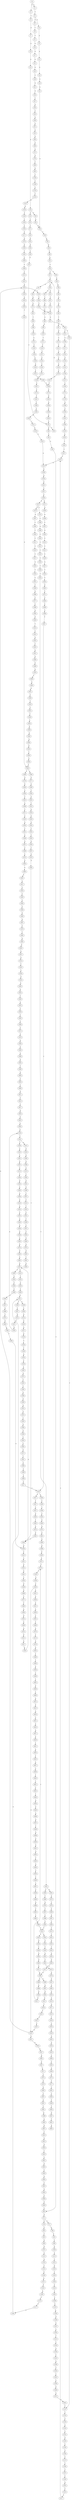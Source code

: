 strict digraph  {
	S0 -> S1 [ label = C ];
	S0 -> S2 [ label = G ];
	S1 -> S3 [ label = T ];
	S2 -> S4 [ label = T ];
	S3 -> S5 [ label = A ];
	S3 -> S6 [ label = G ];
	S4 -> S7 [ label = G ];
	S5 -> S8 [ label = T ];
	S6 -> S9 [ label = G ];
	S7 -> S10 [ label = G ];
	S8 -> S11 [ label = T ];
	S9 -> S12 [ label = A ];
	S10 -> S13 [ label = A ];
	S11 -> S14 [ label = G ];
	S12 -> S15 [ label = A ];
	S13 -> S16 [ label = A ];
	S14 -> S17 [ label = G ];
	S15 -> S18 [ label = G ];
	S16 -> S19 [ label = C ];
	S16 -> S20 [ label = G ];
	S17 -> S21 [ label = A ];
	S18 -> S22 [ label = A ];
	S19 -> S23 [ label = C ];
	S20 -> S24 [ label = A ];
	S21 -> S25 [ label = A ];
	S22 -> S26 [ label = A ];
	S23 -> S27 [ label = T ];
	S24 -> S26 [ label = A ];
	S25 -> S28 [ label = C ];
	S26 -> S29 [ label = C ];
	S27 -> S30 [ label = C ];
	S28 -> S31 [ label = G ];
	S29 -> S32 [ label = G ];
	S30 -> S33 [ label = G ];
	S31 -> S34 [ label = G ];
	S32 -> S35 [ label = G ];
	S33 -> S36 [ label = G ];
	S34 -> S37 [ label = T ];
	S35 -> S38 [ label = C ];
	S36 -> S39 [ label = C ];
	S37 -> S40 [ label = A ];
	S38 -> S41 [ label = A ];
	S39 -> S42 [ label = A ];
	S40 -> S43 [ label = C ];
	S41 -> S44 [ label = C ];
	S42 -> S45 [ label = C ];
	S43 -> S46 [ label = G ];
	S44 -> S47 [ label = C ];
	S44 -> S48 [ label = T ];
	S45 -> S49 [ label = G ];
	S45 -> S50 [ label = C ];
	S46 -> S51 [ label = A ];
	S47 -> S52 [ label = G ];
	S48 -> S53 [ label = G ];
	S49 -> S54 [ label = C ];
	S50 -> S52 [ label = G ];
	S51 -> S55 [ label = A ];
	S52 -> S56 [ label = A ];
	S52 -> S57 [ label = G ];
	S53 -> S58 [ label = G ];
	S54 -> S59 [ label = G ];
	S55 -> S60 [ label = G ];
	S56 -> S61 [ label = G ];
	S56 -> S62 [ label = A ];
	S57 -> S63 [ label = G ];
	S58 -> S64 [ label = G ];
	S59 -> S65 [ label = C ];
	S60 -> S66 [ label = A ];
	S61 -> S67 [ label = T ];
	S62 -> S68 [ label = T ];
	S63 -> S69 [ label = A ];
	S64 -> S70 [ label = A ];
	S65 -> S71 [ label = G ];
	S66 -> S72 [ label = A ];
	S67 -> S73 [ label = C ];
	S68 -> S74 [ label = G ];
	S69 -> S75 [ label = A ];
	S70 -> S76 [ label = A ];
	S71 -> S77 [ label = C ];
	S71 -> S78 [ label = G ];
	S72 -> S79 [ label = G ];
	S73 -> S80 [ label = C ];
	S74 -> S81 [ label = T ];
	S75 -> S82 [ label = T ];
	S76 -> S83 [ label = C ];
	S77 -> S84 [ label = G ];
	S78 -> S85 [ label = C ];
	S79 -> S86 [ label = T ];
	S80 -> S87 [ label = A ];
	S81 -> S88 [ label = A ];
	S82 -> S89 [ label = T ];
	S83 -> S90 [ label = T ];
	S84 -> S91 [ label = T ];
	S85 -> S92 [ label = T ];
	S86 -> S93 [ label = G ];
	S87 -> S94 [ label = G ];
	S88 -> S95 [ label = G ];
	S89 -> S96 [ label = G ];
	S90 -> S97 [ label = G ];
	S91 -> S98 [ label = C ];
	S92 -> S99 [ label = G ];
	S93 -> S100 [ label = T ];
	S94 -> S101 [ label = T ];
	S94 -> S102 [ label = C ];
	S95 -> S103 [ label = T ];
	S96 -> S104 [ label = A ];
	S97 -> S105 [ label = G ];
	S98 -> S106 [ label = G ];
	S99 -> S107 [ label = G ];
	S100 -> S108 [ label = C ];
	S101 -> S109 [ label = A ];
	S102 -> S110 [ label = T ];
	S103 -> S111 [ label = T ];
	S104 -> S112 [ label = A ];
	S105 -> S113 [ label = A ];
	S106 -> S114 [ label = A ];
	S107 -> S115 [ label = A ];
	S108 -> S116 [ label = C ];
	S109 -> S117 [ label = G ];
	S110 -> S118 [ label = T ];
	S111 -> S119 [ label = T ];
	S112 -> S120 [ label = C ];
	S113 -> S121 [ label = C ];
	S114 -> S122 [ label = C ];
	S115 -> S123 [ label = A ];
	S116 -> S124 [ label = T ];
	S117 -> S125 [ label = G ];
	S118 -> S126 [ label = C ];
	S119 -> S127 [ label = C ];
	S120 -> S128 [ label = C ];
	S121 -> S129 [ label = C ];
	S122 -> S130 [ label = G ];
	S123 -> S131 [ label = T ];
	S124 -> S132 [ label = G ];
	S125 -> S133 [ label = G ];
	S126 -> S134 [ label = A ];
	S127 -> S135 [ label = A ];
	S128 -> S136 [ label = C ];
	S129 -> S137 [ label = C ];
	S130 -> S138 [ label = C ];
	S131 -> S139 [ label = G ];
	S132 -> S140 [ label = G ];
	S133 -> S141 [ label = T ];
	S134 -> S142 [ label = C ];
	S135 -> S143 [ label = C ];
	S136 -> S144 [ label = G ];
	S137 -> S145 [ label = G ];
	S138 -> S146 [ label = G ];
	S139 -> S147 [ label = G ];
	S140 -> S148 [ label = C ];
	S141 -> S149 [ label = C ];
	S142 -> S150 [ label = G ];
	S143 -> S151 [ label = T ];
	S144 -> S152 [ label = T ];
	S145 -> S153 [ label = T ];
	S146 -> S154 [ label = C ];
	S147 -> S155 [ label = G ];
	S148 -> S156 [ label = C ];
	S149 -> S157 [ label = A ];
	S150 -> S158 [ label = C ];
	S151 -> S159 [ label = C ];
	S152 -> S160 [ label = C ];
	S153 -> S161 [ label = C ];
	S154 -> S162 [ label = C ];
	S155 -> S163 [ label = G ];
	S156 -> S164 [ label = T ];
	S157 -> S165 [ label = C ];
	S158 -> S166 [ label = C ];
	S159 -> S167 [ label = C ];
	S160 -> S168 [ label = T ];
	S161 -> S168 [ label = T ];
	S162 -> S169 [ label = T ];
	S163 -> S170 [ label = T ];
	S164 -> S171 [ label = G ];
	S165 -> S172 [ label = T ];
	S166 -> S173 [ label = C ];
	S167 -> S174 [ label = T ];
	S168 -> S175 [ label = C ];
	S169 -> S176 [ label = C ];
	S170 -> S177 [ label = C ];
	S171 -> S178 [ label = G ];
	S172 -> S179 [ label = C ];
	S173 -> S180 [ label = T ];
	S174 -> S181 [ label = T ];
	S175 -> S182 [ label = G ];
	S176 -> S183 [ label = G ];
	S177 -> S184 [ label = C ];
	S178 -> S185 [ label = G ];
	S179 -> S186 [ label = G ];
	S180 -> S187 [ label = T ];
	S181 -> S188 [ label = T ];
	S182 -> S189 [ label = G ];
	S183 -> S190 [ label = G ];
	S184 -> S191 [ label = G ];
	S185 -> S192 [ label = T ];
	S186 -> S193 [ label = C ];
	S187 -> S194 [ label = C ];
	S188 -> S195 [ label = C ];
	S189 -> S196 [ label = C ];
	S190 -> S197 [ label = G ];
	S191 -> S198 [ label = C ];
	S191 -> S199 [ label = T ];
	S192 -> S200 [ label = C ];
	S193 -> S201 [ label = T ];
	S194 -> S202 [ label = A ];
	S195 -> S203 [ label = A ];
	S196 -> S204 [ label = A ];
	S197 -> S205 [ label = C ];
	S198 -> S206 [ label = C ];
	S199 -> S207 [ label = C ];
	S200 -> S208 [ label = C ];
	S201 -> S209 [ label = T ];
	S202 -> S210 [ label = T ];
	S203 -> S211 [ label = T ];
	S204 -> S45 [ label = C ];
	S205 -> S212 [ label = T ];
	S206 -> S213 [ label = G ];
	S207 -> S214 [ label = G ];
	S208 -> S215 [ label = C ];
	S209 -> S216 [ label = C ];
	S210 -> S217 [ label = C ];
	S211 -> S218 [ label = C ];
	S212 -> S219 [ label = C ];
	S213 -> S220 [ label = G ];
	S214 -> S221 [ label = G ];
	S215 -> S222 [ label = G ];
	S216 -> S223 [ label = A ];
	S217 -> S224 [ label = C ];
	S218 -> S225 [ label = C ];
	S219 -> S226 [ label = A ];
	S220 -> S227 [ label = A ];
	S221 -> S228 [ label = A ];
	S222 -> S229 [ label = A ];
	S223 -> S230 [ label = T ];
	S224 -> S231 [ label = A ];
	S225 -> S231 [ label = A ];
	S226 -> S232 [ label = C ];
	S227 -> S233 [ label = A ];
	S228 -> S234 [ label = A ];
	S229 -> S235 [ label = G ];
	S229 -> S236 [ label = A ];
	S230 -> S237 [ label = C ];
	S231 -> S238 [ label = G ];
	S232 -> S239 [ label = G ];
	S233 -> S240 [ label = C ];
	S234 -> S241 [ label = C ];
	S235 -> S242 [ label = T ];
	S236 -> S243 [ label = G ];
	S237 -> S224 [ label = C ];
	S238 -> S244 [ label = A ];
	S239 -> S245 [ label = T ];
	S240 -> S246 [ label = T ];
	S241 -> S247 [ label = A ];
	S241 -> S248 [ label = T ];
	S242 -> S249 [ label = C ];
	S243 -> S250 [ label = T ];
	S244 -> S251 [ label = A ];
	S245 -> S252 [ label = C ];
	S246 -> S253 [ label = G ];
	S247 -> S254 [ label = G ];
	S248 -> S255 [ label = A ];
	S249 -> S80 [ label = C ];
	S250 -> S256 [ label = C ];
	S251 -> S257 [ label = C ];
	S252 -> S258 [ label = C ];
	S253 -> S259 [ label = C ];
	S254 -> S260 [ label = G ];
	S255 -> S261 [ label = C ];
	S256 -> S262 [ label = G ];
	S257 -> S263 [ label = C ];
	S258 -> S264 [ label = A ];
	S259 -> S265 [ label = A ];
	S260 -> S266 [ label = A ];
	S261 -> S267 [ label = A ];
	S262 -> S268 [ label = C ];
	S262 -> S269 [ label = A ];
	S263 -> S270 [ label = A ];
	S263 -> S271 [ label = G ];
	S264 -> S272 [ label = G ];
	S265 -> S273 [ label = A ];
	S266 -> S274 [ label = A ];
	S267 -> S275 [ label = A ];
	S268 -> S276 [ label = G ];
	S269 -> S277 [ label = G ];
	S270 -> S278 [ label = G ];
	S270 -> S279 [ label = C ];
	S271 -> S280 [ label = G ];
	S272 -> S281 [ label = C ];
	S273 -> S282 [ label = C ];
	S274 -> S283 [ label = T ];
	S275 -> S284 [ label = C ];
	S276 -> S285 [ label = G ];
	S277 -> S286 [ label = G ];
	S278 -> S287 [ label = A ];
	S279 -> S288 [ label = C ];
	S280 -> S289 [ label = A ];
	S281 -> S110 [ label = T ];
	S282 -> S290 [ label = C ];
	S283 -> S291 [ label = A ];
	S284 -> S292 [ label = G ];
	S285 -> S293 [ label = C ];
	S286 -> S294 [ label = T ];
	S287 -> S295 [ label = C ];
	S288 -> S296 [ label = A ];
	S289 -> S297 [ label = C ];
	S290 -> S298 [ label = A ];
	S291 -> S299 [ label = G ];
	S292 -> S300 [ label = A ];
	S293 -> S301 [ label = T ];
	S294 -> S302 [ label = A ];
	S295 -> S303 [ label = T ];
	S296 -> S304 [ label = C ];
	S297 -> S305 [ label = G ];
	S298 -> S306 [ label = G ];
	S299 -> S307 [ label = T ];
	S300 -> S308 [ label = A ];
	S301 -> S309 [ label = A ];
	S302 -> S310 [ label = T ];
	S303 -> S311 [ label = C ];
	S304 -> S312 [ label = C ];
	S305 -> S313 [ label = C ];
	S306 -> S314 [ label = A ];
	S307 -> S315 [ label = C ];
	S308 -> S316 [ label = A ];
	S309 -> S317 [ label = T ];
	S310 -> S318 [ label = A ];
	S311 -> S319 [ label = C ];
	S312 -> S320 [ label = C ];
	S313 -> S321 [ label = C ];
	S314 -> S322 [ label = A ];
	S315 -> S323 [ label = T ];
	S316 -> S324 [ label = A ];
	S317 -> S325 [ label = A ];
	S318 -> S326 [ label = A ];
	S319 -> S327 [ label = C ];
	S320 -> S328 [ label = C ];
	S321 -> S329 [ label = C ];
	S322 -> S330 [ label = C ];
	S323 -> S331 [ label = C ];
	S324 -> S332 [ label = C ];
	S325 -> S333 [ label = G ];
	S326 -> S334 [ label = G ];
	S327 -> S335 [ label = A ];
	S328 -> S336 [ label = T ];
	S329 -> S337 [ label = A ];
	S330 -> S338 [ label = A ];
	S331 -> S339 [ label = T ];
	S332 -> S340 [ label = A ];
	S333 -> S341 [ label = T ];
	S334 -> S342 [ label = T ];
	S335 -> S343 [ label = T ];
	S336 -> S344 [ label = T ];
	S337 -> S345 [ label = T ];
	S338 -> S346 [ label = G ];
	S339 -> S347 [ label = C ];
	S340 -> S348 [ label = G ];
	S341 -> S349 [ label = A ];
	S342 -> S350 [ label = C ];
	S343 -> S351 [ label = C ];
	S344 -> S352 [ label = C ];
	S345 -> S353 [ label = C ];
	S346 -> S354 [ label = C ];
	S347 -> S355 [ label = T ];
	S348 -> S356 [ label = A ];
	S349 -> S357 [ label = G ];
	S350 -> S358 [ label = G ];
	S351 -> S359 [ label = T ];
	S352 -> S360 [ label = C ];
	S352 -> S361 [ label = G ];
	S353 -> S362 [ label = G ];
	S354 -> S363 [ label = C ];
	S355 -> S364 [ label = G ];
	S356 -> S365 [ label = A ];
	S357 -> S366 [ label = C ];
	S358 -> S367 [ label = T ];
	S359 -> S368 [ label = G ];
	S360 -> S369 [ label = T ];
	S361 -> S370 [ label = A ];
	S362 -> S371 [ label = T ];
	S363 -> S372 [ label = G ];
	S364 -> S373 [ label = A ];
	S365 -> S374 [ label = G ];
	S366 -> S375 [ label = C ];
	S367 -> S376 [ label = G ];
	S368 -> S377 [ label = C ];
	S369 -> S378 [ label = G ];
	S370 -> S379 [ label = T ];
	S371 -> S380 [ label = C ];
	S372 -> S381 [ label = T ];
	S373 -> S382 [ label = G ];
	S374 -> S383 [ label = G ];
	S375 -> S384 [ label = G ];
	S376 -> S385 [ label = G ];
	S377 -> S386 [ label = C ];
	S378 -> S387 [ label = T ];
	S379 -> S388 [ label = C ];
	S380 -> S389 [ label = C ];
	S381 -> S390 [ label = C ];
	S382 -> S391 [ label = T ];
	S383 -> S392 [ label = G ];
	S384 -> S393 [ label = A ];
	S385 -> S394 [ label = T ];
	S386 -> S395 [ label = A ];
	S387 -> S396 [ label = C ];
	S388 -> S397 [ label = G ];
	S389 -> S398 [ label = T ];
	S390 -> S399 [ label = C ];
	S391 -> S400 [ label = A ];
	S392 -> S401 [ label = G ];
	S393 -> S402 [ label = A ];
	S394 -> S403 [ label = A ];
	S395 -> S404 [ label = G ];
	S396 -> S405 [ label = C ];
	S397 -> S406 [ label = T ];
	S398 -> S407 [ label = C ];
	S399 -> S408 [ label = T ];
	S401 -> S409 [ label = T ];
	S401 -> S410 [ label = G ];
	S402 -> S411 [ label = A ];
	S403 -> S412 [ label = C ];
	S404 -> S413 [ label = T ];
	S405 -> S414 [ label = T ];
	S406 -> S415 [ label = T ];
	S407 -> S416 [ label = T ];
	S408 -> S417 [ label = C ];
	S409 -> S418 [ label = C ];
	S410 -> S419 [ label = T ];
	S411 -> S420 [ label = C ];
	S412 -> S421 [ label = C ];
	S413 -> S422 [ label = C ];
	S414 -> S423 [ label = A ];
	S414 -> S424 [ label = T ];
	S415 -> S425 [ label = T ];
	S416 -> S426 [ label = T ];
	S416 -> S427 [ label = G ];
	S417 -> S416 [ label = T ];
	S418 -> S428 [ label = T ];
	S419 -> S429 [ label = C ];
	S420 -> S430 [ label = C ];
	S421 -> S431 [ label = G ];
	S422 -> S432 [ label = G ];
	S423 -> S433 [ label = C ];
	S424 -> S434 [ label = G ];
	S425 -> S435 [ label = G ];
	S426 -> S436 [ label = C ];
	S427 -> S437 [ label = T ];
	S428 -> S438 [ label = C ];
	S429 -> S439 [ label = C ];
	S430 -> S440 [ label = C ];
	S431 -> S441 [ label = G ];
	S432 -> S442 [ label = T ];
	S433 -> S443 [ label = T ];
	S434 -> S444 [ label = T ];
	S435 -> S445 [ label = T ];
	S436 -> S446 [ label = T ];
	S437 -> S447 [ label = C ];
	S438 -> S448 [ label = T ];
	S439 -> S191 [ label = G ];
	S440 -> S449 [ label = C ];
	S441 -> S450 [ label = T ];
	S442 -> S451 [ label = A ];
	S443 -> S452 [ label = A ];
	S444 -> S453 [ label = A ];
	S445 -> S454 [ label = A ];
	S446 -> S455 [ label = C ];
	S447 -> S456 [ label = G ];
	S448 -> S457 [ label = C ];
	S449 -> S458 [ label = G ];
	S450 -> S459 [ label = G ];
	S451 -> S460 [ label = A ];
	S452 -> S461 [ label = C ];
	S453 -> S462 [ label = G ];
	S454 -> S463 [ label = G ];
	S455 -> S464 [ label = G ];
	S456 -> S465 [ label = T ];
	S457 -> S466 [ label = G ];
	S458 -> S467 [ label = A ];
	S459 -> S468 [ label = G ];
	S460 -> S469 [ label = G ];
	S461 -> S470 [ label = C ];
	S462 -> S471 [ label = G ];
	S463 -> S472 [ label = G ];
	S464 -> S473 [ label = G ];
	S465 -> S474 [ label = G ];
	S466 -> S475 [ label = T ];
	S467 -> S476 [ label = C ];
	S468 -> S477 [ label = T ];
	S469 -> S478 [ label = A ];
	S470 -> S479 [ label = A ];
	S471 -> S480 [ label = A ];
	S472 -> S480 [ label = A ];
	S473 -> S481 [ label = A ];
	S474 -> S482 [ label = G ];
	S475 -> S483 [ label = G ];
	S476 -> S484 [ label = T ];
	S477 -> S485 [ label = T ];
	S478 -> S486 [ label = C ];
	S479 -> S487 [ label = G ];
	S480 -> S488 [ label = G ];
	S480 -> S489 [ label = A ];
	S481 -> S490 [ label = G ];
	S482 -> S394 [ label = T ];
	S483 -> S491 [ label = G ];
	S484 -> S492 [ label = A ];
	S485 -> S493 [ label = A ];
	S486 -> S494 [ label = G ];
	S487 -> S495 [ label = G ];
	S488 -> S496 [ label = A ];
	S489 -> S497 [ label = A ];
	S490 -> S498 [ label = A ];
	S491 -> S499 [ label = T ];
	S492 -> S500 [ label = G ];
	S493 -> S501 [ label = G ];
	S494 -> S502 [ label = G ];
	S495 -> S503 [ label = A ];
	S496 -> S504 [ label = G ];
	S497 -> S505 [ label = G ];
	S498 -> S506 [ label = G ];
	S499 -> S403 [ label = A ];
	S500 -> S507 [ label = A ];
	S501 -> S508 [ label = A ];
	S502 -> S509 [ label = C ];
	S503 -> S510 [ label = G ];
	S504 -> S511 [ label = G ];
	S505 -> S512 [ label = G ];
	S506 -> S513 [ label = G ];
	S507 -> S514 [ label = A ];
	S508 -> S515 [ label = A ];
	S509 -> S516 [ label = T ];
	S510 -> S517 [ label = A ];
	S511 -> S518 [ label = T ];
	S512 -> S519 [ label = T ];
	S513 -> S518 [ label = T ];
	S514 -> S520 [ label = T ];
	S515 -> S521 [ label = G ];
	S516 -> S522 [ label = C ];
	S517 -> S523 [ label = G ];
	S518 -> S524 [ label = C ];
	S519 -> S525 [ label = C ];
	S520 -> S526 [ label = C ];
	S521 -> S527 [ label = G ];
	S522 -> S528 [ label = T ];
	S523 -> S529 [ label = T ];
	S524 -> S530 [ label = C ];
	S525 -> S531 [ label = C ];
	S526 -> S532 [ label = G ];
	S527 -> S533 [ label = G ];
	S528 -> S534 [ label = C ];
	S529 -> S535 [ label = C ];
	S530 -> S536 [ label = C ];
	S531 -> S537 [ label = C ];
	S532 -> S538 [ label = G ];
	S533 -> S401 [ label = G ];
	S534 -> S539 [ label = G ];
	S535 -> S540 [ label = A ];
	S536 -> S541 [ label = A ];
	S536 -> S542 [ label = G ];
	S537 -> S542 [ label = G ];
	S538 -> S543 [ label = G ];
	S539 -> S544 [ label = A ];
	S540 -> S545 [ label = G ];
	S541 -> S546 [ label = G ];
	S542 -> S547 [ label = G ];
	S542 -> S229 [ label = A ];
	S543 -> S548 [ label = T ];
	S544 -> S549 [ label = A ];
	S545 -> S550 [ label = G ];
	S546 -> S551 [ label = A ];
	S547 -> S552 [ label = A ];
	S548 -> S553 [ label = A ];
	S549 -> S554 [ label = G ];
	S550 -> S555 [ label = A ];
	S551 -> S556 [ label = G ];
	S552 -> S557 [ label = G ];
	S553 -> S558 [ label = T ];
	S554 -> S559 [ label = T ];
	S555 -> S560 [ label = C ];
	S556 -> S561 [ label = C ];
	S557 -> S562 [ label = G ];
	S558 -> S563 [ label = C ];
	S559 -> S564 [ label = C ];
	S560 -> S565 [ label = C ];
	S561 -> S566 [ label = C ];
	S562 -> S567 [ label = C ];
	S563 -> S568 [ label = C ];
	S564 -> S262 [ label = G ];
	S565 -> S569 [ label = A ];
	S566 -> S570 [ label = A ];
	S567 -> S571 [ label = G ];
	S568 -> S572 [ label = C ];
	S569 -> S573 [ label = G ];
	S570 -> S574 [ label = C ];
	S571 -> S575 [ label = T ];
	S572 -> S576 [ label = G ];
	S573 -> S577 [ label = T ];
	S574 -> S578 [ label = G ];
	S575 -> S579 [ label = G ];
	S576 -> S580 [ label = A ];
	S577 -> S581 [ label = C ];
	S578 -> S582 [ label = G ];
	S579 -> S583 [ label = G ];
	S580 -> S584 [ label = A ];
	S581 -> S585 [ label = T ];
	S582 -> S586 [ label = T ];
	S583 -> S587 [ label = T ];
	S584 -> S588 [ label = A ];
	S585 -> S589 [ label = C ];
	S586 -> S590 [ label = T ];
	S587 -> S591 [ label = A ];
	S588 -> S592 [ label = G ];
	S589 -> S593 [ label = T ];
	S590 -> S594 [ label = A ];
	S591 -> S595 [ label = T ];
	S592 -> S596 [ label = T ];
	S593 -> S597 [ label = G ];
	S594 -> S598 [ label = C ];
	S595 -> S599 [ label = G ];
	S596 -> S600 [ label = G ];
	S597 -> S601 [ label = T ];
	S598 -> S602 [ label = T ];
	S599 -> S603 [ label = A ];
	S600 -> S604 [ label = T ];
	S601 -> S605 [ label = A ];
	S602 -> S606 [ label = G ];
	S603 -> S607 [ label = G ];
	S604 -> S608 [ label = C ];
	S606 -> S609 [ label = C ];
	S607 -> S610 [ label = C ];
	S608 -> S611 [ label = G ];
	S609 -> S612 [ label = A ];
	S610 -> S613 [ label = G ];
	S611 -> S614 [ label = T ];
	S612 -> S615 [ label = G ];
	S613 -> S616 [ label = G ];
	S614 -> S617 [ label = C ];
	S615 -> S618 [ label = A ];
	S616 -> S619 [ label = T ];
	S617 -> S620 [ label = G ];
	S618 -> S621 [ label = C ];
	S619 -> S622 [ label = C ];
	S620 -> S623 [ label = G ];
	S621 -> S624 [ label = G ];
	S622 -> S625 [ label = G ];
	S623 -> S626 [ label = A ];
	S624 -> S627 [ label = G ];
	S625 -> S628 [ label = C ];
	S626 -> S234 [ label = A ];
	S627 -> S629 [ label = A ];
	S628 -> S630 [ label = A ];
	S629 -> S631 [ label = C ];
	S630 -> S632 [ label = C ];
	S631 -> S633 [ label = A ];
	S632 -> S634 [ label = G ];
	S633 -> S635 [ label = C ];
	S634 -> S636 [ label = C ];
	S635 -> S637 [ label = A ];
	S636 -> S638 [ label = G ];
	S637 -> S639 [ label = C ];
	S638 -> S65 [ label = C ];
	S639 -> S640 [ label = C ];
	S640 -> S641 [ label = T ];
	S641 -> S642 [ label = C ];
	S642 -> S643 [ label = T ];
	S643 -> S644 [ label = A ];
	S644 -> S645 [ label = G ];
	S645 -> S646 [ label = A ];
	S646 -> S647 [ label = A ];
	S647 -> S648 [ label = C ];
	S648 -> S649 [ label = G ];
	S649 -> S650 [ label = A ];
	S650 -> S651 [ label = G ];
	S651 -> S652 [ label = G ];
	S652 -> S653 [ label = T ];
	S653 -> S654 [ label = G ];
	S654 -> S655 [ label = T ];
	S655 -> S656 [ label = C ];
	S656 -> S657 [ label = C ];
	S657 -> S658 [ label = C ];
	S658 -> S659 [ label = T ];
	S659 -> S660 [ label = G ];
	S660 -> S661 [ label = T ];
	S661 -> S662 [ label = C ];
	S662 -> S663 [ label = C ];
	S663 -> S414 [ label = T ];
}

